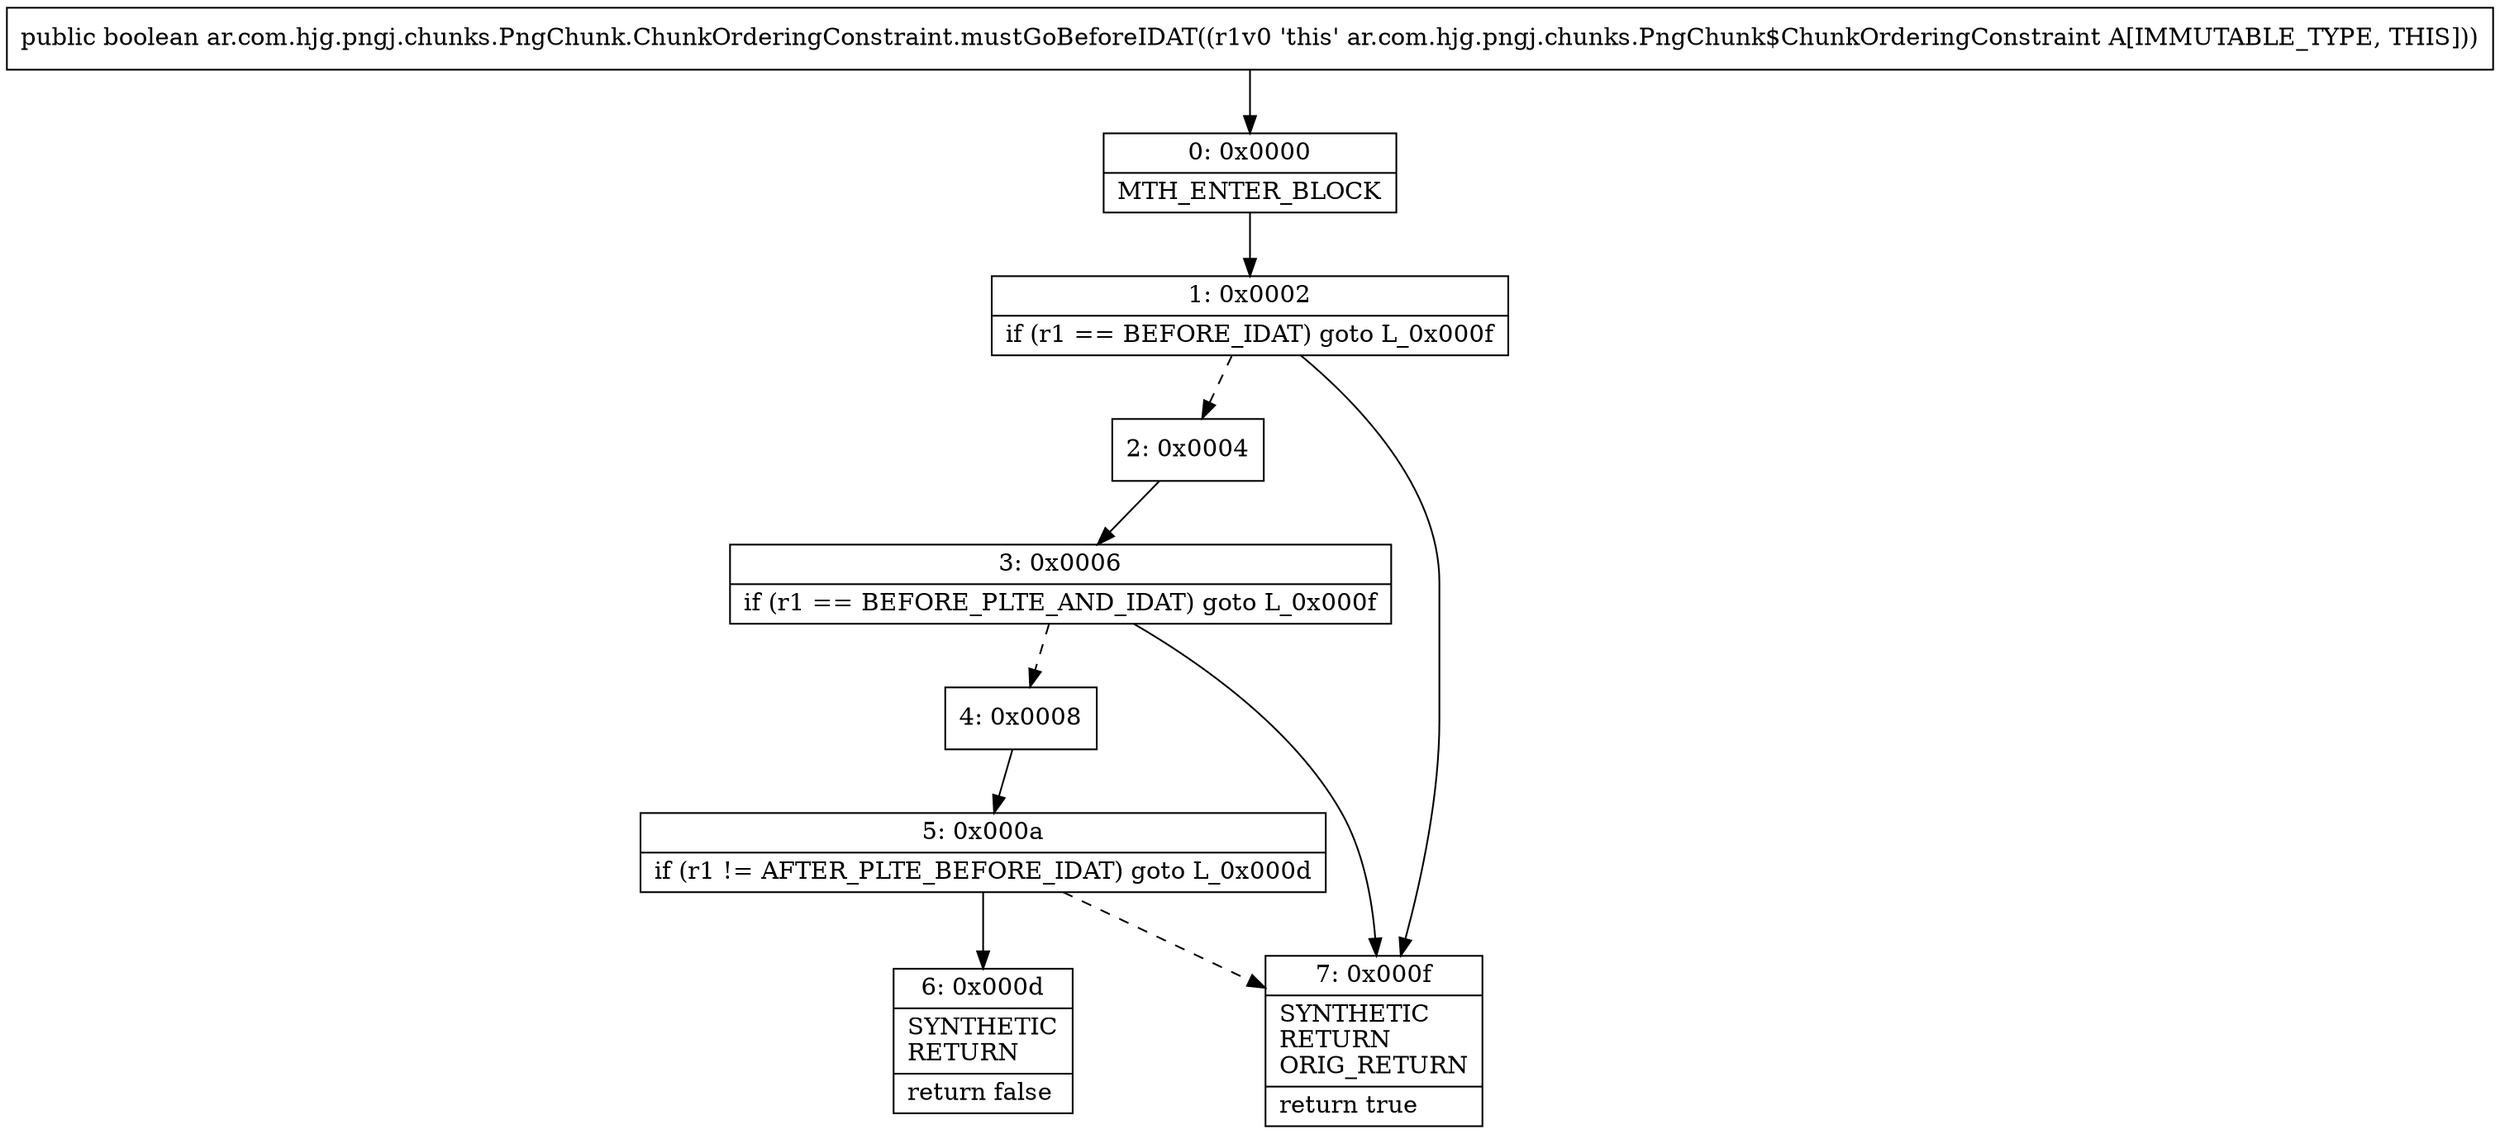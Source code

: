 digraph "CFG forar.com.hjg.pngj.chunks.PngChunk.ChunkOrderingConstraint.mustGoBeforeIDAT()Z" {
Node_0 [shape=record,label="{0\:\ 0x0000|MTH_ENTER_BLOCK\l}"];
Node_1 [shape=record,label="{1\:\ 0x0002|if (r1 == BEFORE_IDAT) goto L_0x000f\l}"];
Node_2 [shape=record,label="{2\:\ 0x0004}"];
Node_3 [shape=record,label="{3\:\ 0x0006|if (r1 == BEFORE_PLTE_AND_IDAT) goto L_0x000f\l}"];
Node_4 [shape=record,label="{4\:\ 0x0008}"];
Node_5 [shape=record,label="{5\:\ 0x000a|if (r1 != AFTER_PLTE_BEFORE_IDAT) goto L_0x000d\l}"];
Node_6 [shape=record,label="{6\:\ 0x000d|SYNTHETIC\lRETURN\l|return false\l}"];
Node_7 [shape=record,label="{7\:\ 0x000f|SYNTHETIC\lRETURN\lORIG_RETURN\l|return true\l}"];
MethodNode[shape=record,label="{public boolean ar.com.hjg.pngj.chunks.PngChunk.ChunkOrderingConstraint.mustGoBeforeIDAT((r1v0 'this' ar.com.hjg.pngj.chunks.PngChunk$ChunkOrderingConstraint A[IMMUTABLE_TYPE, THIS])) }"];
MethodNode -> Node_0;
Node_0 -> Node_1;
Node_1 -> Node_2[style=dashed];
Node_1 -> Node_7;
Node_2 -> Node_3;
Node_3 -> Node_4[style=dashed];
Node_3 -> Node_7;
Node_4 -> Node_5;
Node_5 -> Node_6;
Node_5 -> Node_7[style=dashed];
}

